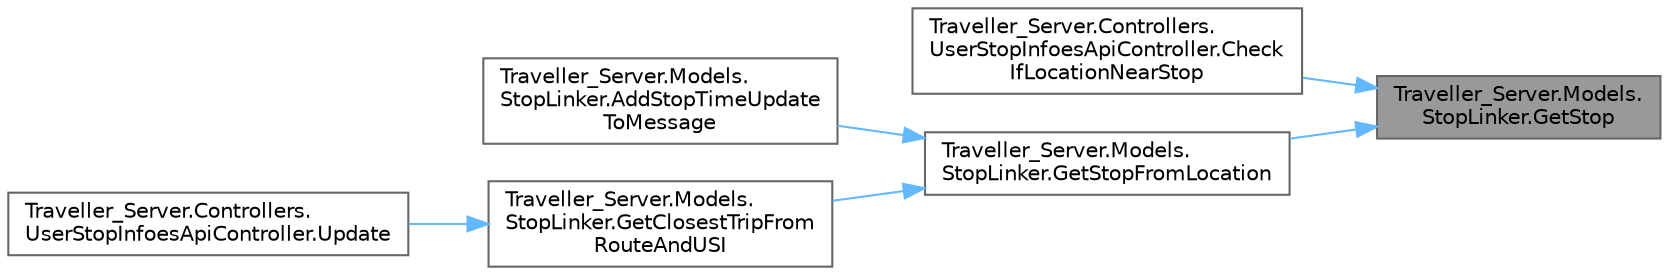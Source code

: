 digraph "Traveller_Server.Models.StopLinker.GetStop"
{
 // LATEX_PDF_SIZE
  bgcolor="transparent";
  edge [fontname=Helvetica,fontsize=10,labelfontname=Helvetica,labelfontsize=10];
  node [fontname=Helvetica,fontsize=10,shape=box,height=0.2,width=0.4];
  rankdir="RL";
  Node1 [label="Traveller_Server.Models.\lStopLinker.GetStop",height=0.2,width=0.4,color="gray40", fillcolor="grey60", style="filled", fontcolor="black",tooltip="Function to get a GTFS stop from latitude and longitude."];
  Node1 -> Node2 [dir="back",color="steelblue1",style="solid"];
  Node2 [label="Traveller_Server.Controllers.\lUserStopInfoesApiController.Check\lIfLocationNearStop",height=0.2,width=0.4,color="grey40", fillcolor="white", style="filled",URL="$class_traveller___server_1_1_controllers_1_1_user_stop_infoes_api_controller.html#a64396eb1cc10236d6cc92efb1ab9551e",tooltip="Verifies is the given coordinate with latitude and longitude is near any transit stop in the GTFS dat..."];
  Node1 -> Node3 [dir="back",color="steelblue1",style="solid"];
  Node3 [label="Traveller_Server.Models.\lStopLinker.GetStopFromLocation",height=0.2,width=0.4,color="grey40", fillcolor="white", style="filled",URL="$class_traveller___server_1_1_models_1_1_stop_linker.html#af41d2705319359a722105ec1e6b3d2ca",tooltip="Get a GTFS Stop from a Location."];
  Node3 -> Node4 [dir="back",color="steelblue1",style="solid"];
  Node4 [label="Traveller_Server.Models.\lStopLinker.AddStopTimeUpdate\lToMessage",height=0.2,width=0.4,color="grey40", fillcolor="white", style="filled",URL="$class_traveller___server_1_1_models_1_1_stop_linker.html#ac8ae5299c2c61f0a8b314d9af31cc330",tooltip="Add a Stop Time Update to the specified Feed Message."];
  Node3 -> Node5 [dir="back",color="steelblue1",style="solid"];
  Node5 [label="Traveller_Server.Models.\lStopLinker.GetClosestTripFrom\lRouteAndUSI",height=0.2,width=0.4,color="grey40", fillcolor="white", style="filled",URL="$class_traveller___server_1_1_models_1_1_stop_linker.html#afbfe1ec47eb7b115d933b479b9848ede",tooltip="Get the closest trip for the given route and user stop info."];
  Node5 -> Node6 [dir="back",color="steelblue1",style="solid"];
  Node6 [label="Traveller_Server.Controllers.\lUserStopInfoesApiController.Update",height=0.2,width=0.4,color="grey40", fillcolor="white", style="filled",URL="$class_traveller___server_1_1_controllers_1_1_user_stop_infoes_api_controller.html#add143e7440c3519dd77c6939362dad5c",tooltip="One of the main methods of user trackings, used to update the user stop locations in the database...."];
}
